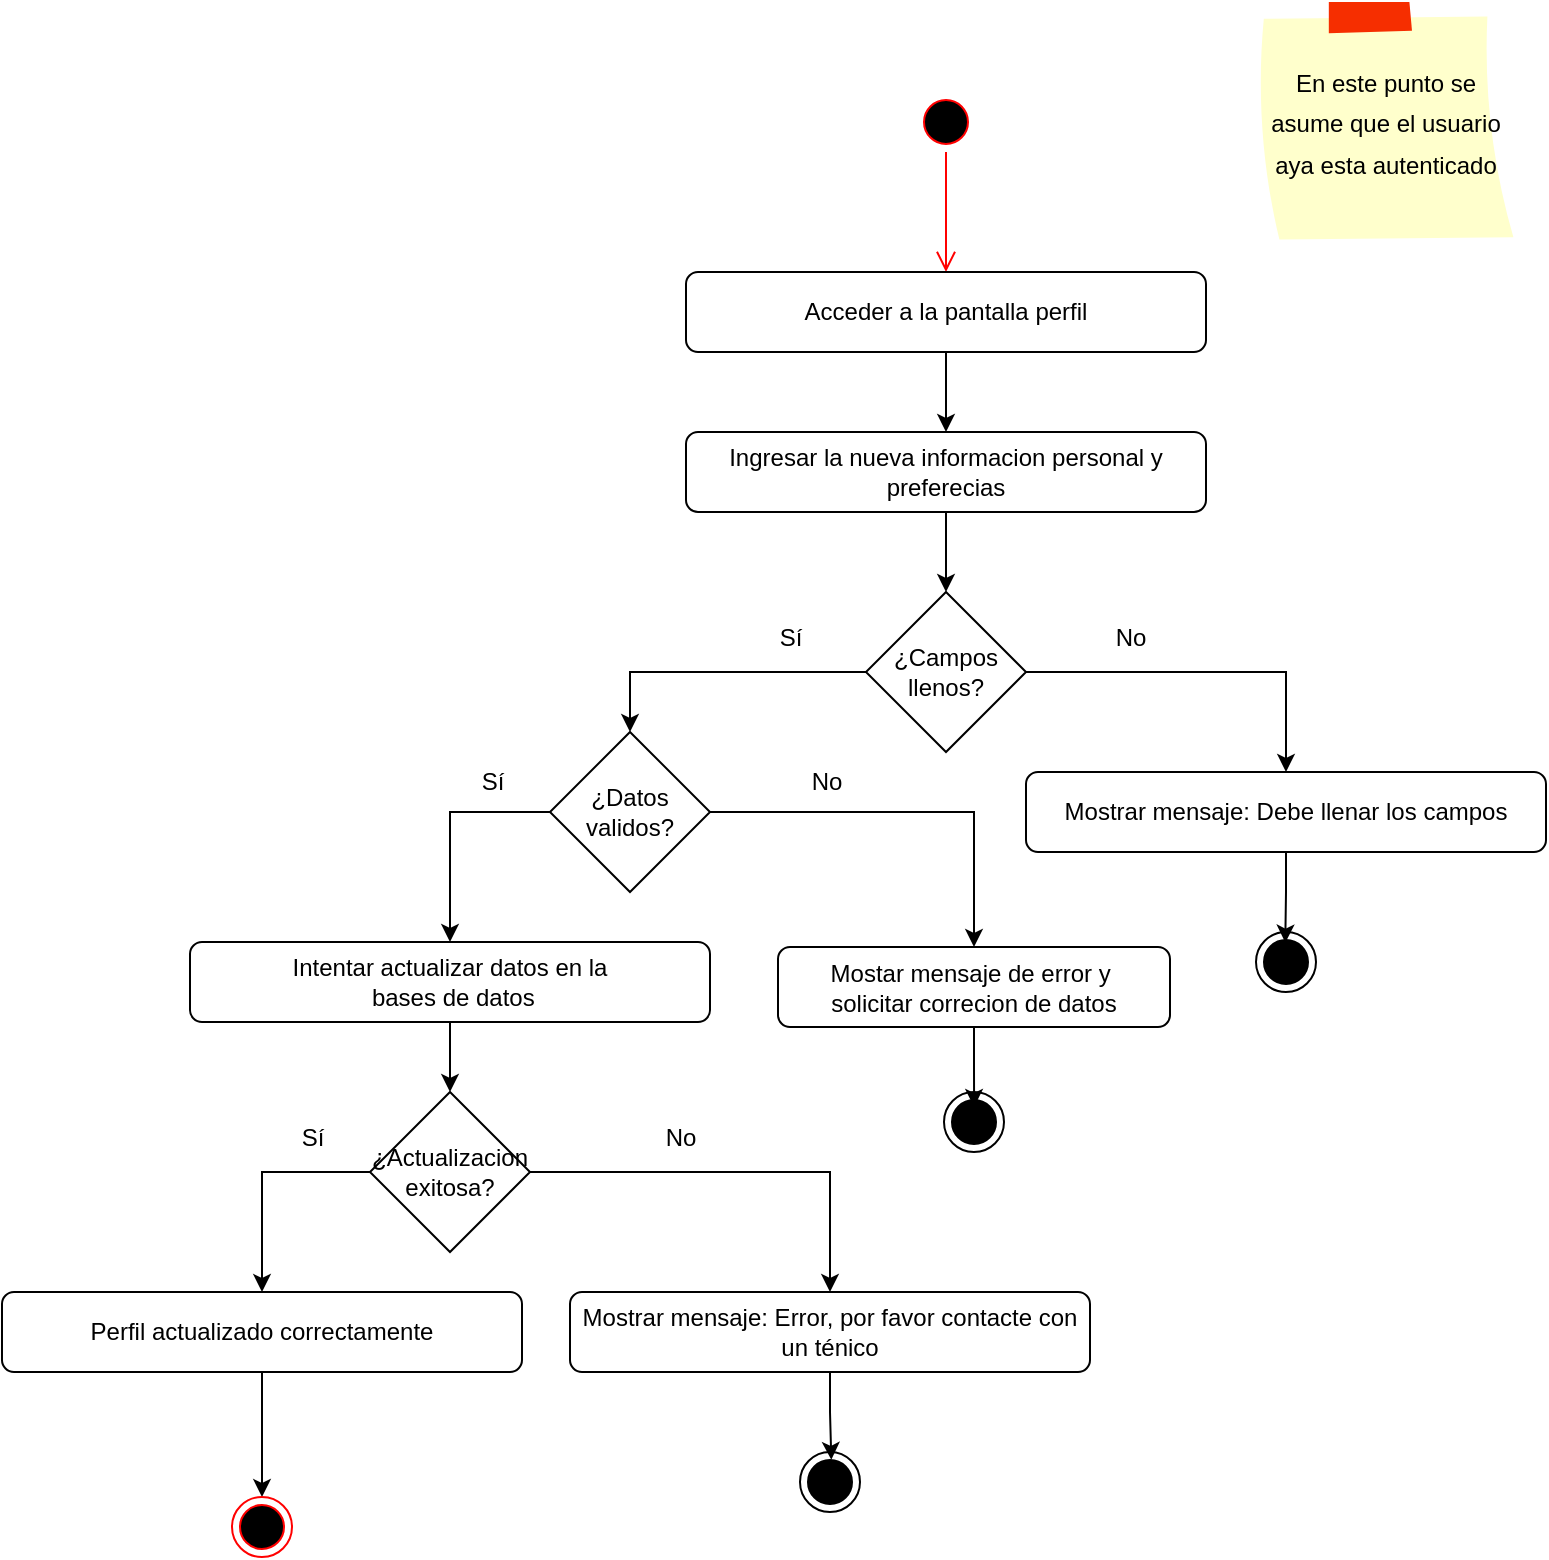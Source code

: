 <mxfile version="24.6.4" type="device">
  <diagram name="Página-1" id="wRSPYc3sS6UhPS9PQ6ep">
    <mxGraphModel dx="1720" dy="3240" grid="1" gridSize="10" guides="1" tooltips="1" connect="1" arrows="1" fold="1" page="1" pageScale="1" pageWidth="827" pageHeight="1169" math="0" shadow="0">
      <root>
        <mxCell id="0" />
        <mxCell id="1" parent="0" />
        <mxCell id="RPAELqm5H5t4BDHieNIw-1" value="" style="ellipse;html=1;shape=endState;fillColor=#000000;strokeColor=default;" vertex="1" parent="1">
          <mxGeometry x="647" y="540" width="30" height="30" as="geometry" />
        </mxCell>
        <mxCell id="RPAELqm5H5t4BDHieNIw-2" value="" style="shape=mxgraph.sysml.x;" vertex="1" parent="1">
          <mxGeometry x="655.75" y="547.5" width="12.5" height="15" as="geometry" />
        </mxCell>
        <mxCell id="RPAELqm5H5t4BDHieNIw-3" value="" style="ellipse;html=1;shape=startState;fillColor=#000000;strokeColor=#ff0000;" vertex="1" parent="1">
          <mxGeometry x="477" y="120" width="30" height="30" as="geometry" />
        </mxCell>
        <mxCell id="RPAELqm5H5t4BDHieNIw-4" value="" style="edgeStyle=orthogonalEdgeStyle;html=1;verticalAlign=bottom;endArrow=open;endSize=8;strokeColor=#ff0000;rounded=0;" edge="1" source="RPAELqm5H5t4BDHieNIw-3" parent="1">
          <mxGeometry relative="1" as="geometry">
            <mxPoint x="492" y="210" as="targetPoint" />
          </mxGeometry>
        </mxCell>
        <mxCell id="RPAELqm5H5t4BDHieNIw-7" style="edgeStyle=orthogonalEdgeStyle;rounded=0;orthogonalLoop=1;jettySize=auto;html=1;" edge="1" parent="1" source="RPAELqm5H5t4BDHieNIw-5" target="RPAELqm5H5t4BDHieNIw-6">
          <mxGeometry relative="1" as="geometry" />
        </mxCell>
        <mxCell id="RPAELqm5H5t4BDHieNIw-5" value="Acceder a la pantalla perfil" style="rounded=1;whiteSpace=wrap;html=1;" vertex="1" parent="1">
          <mxGeometry x="362" y="210" width="260" height="40" as="geometry" />
        </mxCell>
        <mxCell id="RPAELqm5H5t4BDHieNIw-15" style="edgeStyle=orthogonalEdgeStyle;rounded=0;orthogonalLoop=1;jettySize=auto;html=1;" edge="1" parent="1" source="RPAELqm5H5t4BDHieNIw-6" target="RPAELqm5H5t4BDHieNIw-8">
          <mxGeometry relative="1" as="geometry" />
        </mxCell>
        <mxCell id="RPAELqm5H5t4BDHieNIw-6" value="Ingresar la nueva informacion personal y preferecias" style="rounded=1;whiteSpace=wrap;html=1;" vertex="1" parent="1">
          <mxGeometry x="362" y="290" width="260" height="40" as="geometry" />
        </mxCell>
        <mxCell id="RPAELqm5H5t4BDHieNIw-11" style="edgeStyle=orthogonalEdgeStyle;rounded=0;orthogonalLoop=1;jettySize=auto;html=1;entryX=0.5;entryY=0;entryDx=0;entryDy=0;exitX=1;exitY=0.5;exitDx=0;exitDy=0;" edge="1" parent="1" source="RPAELqm5H5t4BDHieNIw-8" target="RPAELqm5H5t4BDHieNIw-9">
          <mxGeometry relative="1" as="geometry" />
        </mxCell>
        <mxCell id="RPAELqm5H5t4BDHieNIw-12" style="edgeStyle=orthogonalEdgeStyle;rounded=0;orthogonalLoop=1;jettySize=auto;html=1;entryX=0.5;entryY=0;entryDx=0;entryDy=0;" edge="1" parent="1" source="RPAELqm5H5t4BDHieNIw-8" target="RPAELqm5H5t4BDHieNIw-10">
          <mxGeometry relative="1" as="geometry" />
        </mxCell>
        <mxCell id="RPAELqm5H5t4BDHieNIw-8" value="¿Campos llenos?" style="rhombus;whiteSpace=wrap;html=1;" vertex="1" parent="1">
          <mxGeometry x="452" y="370" width="80" height="80" as="geometry" />
        </mxCell>
        <mxCell id="RPAELqm5H5t4BDHieNIw-9" value="Mostrar mensaje: Debe llenar los campos" style="rounded=1;whiteSpace=wrap;html=1;" vertex="1" parent="1">
          <mxGeometry x="532" y="460" width="260" height="40" as="geometry" />
        </mxCell>
        <mxCell id="RPAELqm5H5t4BDHieNIw-17" style="edgeStyle=orthogonalEdgeStyle;rounded=0;orthogonalLoop=1;jettySize=auto;html=1;entryX=0.5;entryY=0;entryDx=0;entryDy=0;exitX=1;exitY=0.5;exitDx=0;exitDy=0;" edge="1" parent="1" source="RPAELqm5H5t4BDHieNIw-10" target="RPAELqm5H5t4BDHieNIw-16">
          <mxGeometry relative="1" as="geometry" />
        </mxCell>
        <mxCell id="RPAELqm5H5t4BDHieNIw-21" style="edgeStyle=orthogonalEdgeStyle;rounded=0;orthogonalLoop=1;jettySize=auto;html=1;entryX=0.5;entryY=0;entryDx=0;entryDy=0;exitX=0;exitY=0.5;exitDx=0;exitDy=0;" edge="1" parent="1" source="RPAELqm5H5t4BDHieNIw-10" target="RPAELqm5H5t4BDHieNIw-20">
          <mxGeometry relative="1" as="geometry" />
        </mxCell>
        <mxCell id="RPAELqm5H5t4BDHieNIw-10" value="¿Datos validos?" style="rhombus;whiteSpace=wrap;html=1;" vertex="1" parent="1">
          <mxGeometry x="294" y="440" width="80" height="80" as="geometry" />
        </mxCell>
        <mxCell id="RPAELqm5H5t4BDHieNIw-13" value="No" style="text;html=1;align=center;verticalAlign=middle;resizable=0;points=[];autosize=1;strokeColor=none;fillColor=none;" vertex="1" parent="1">
          <mxGeometry x="564" y="378" width="40" height="30" as="geometry" />
        </mxCell>
        <mxCell id="RPAELqm5H5t4BDHieNIw-14" value="Sí" style="text;html=1;align=center;verticalAlign=middle;resizable=0;points=[];autosize=1;strokeColor=none;fillColor=none;" vertex="1" parent="1">
          <mxGeometry x="399" y="378" width="30" height="30" as="geometry" />
        </mxCell>
        <mxCell id="RPAELqm5H5t4BDHieNIw-35" value="" style="edgeStyle=orthogonalEdgeStyle;rounded=0;orthogonalLoop=1;jettySize=auto;html=1;" edge="1" parent="1" source="RPAELqm5H5t4BDHieNIw-16" target="RPAELqm5H5t4BDHieNIw-31">
          <mxGeometry relative="1" as="geometry" />
        </mxCell>
        <mxCell id="RPAELqm5H5t4BDHieNIw-16" value="Mostar mensaje de error y&amp;nbsp;&lt;div&gt;solicitar correcion de datos&lt;/div&gt;" style="rounded=1;whiteSpace=wrap;html=1;" vertex="1" parent="1">
          <mxGeometry x="408" y="547.5" width="196" height="40" as="geometry" />
        </mxCell>
        <mxCell id="RPAELqm5H5t4BDHieNIw-18" value="No" style="text;html=1;align=center;verticalAlign=middle;resizable=0;points=[];autosize=1;strokeColor=none;fillColor=none;" vertex="1" parent="1">
          <mxGeometry x="412" y="450" width="40" height="30" as="geometry" />
        </mxCell>
        <mxCell id="RPAELqm5H5t4BDHieNIw-19" value="&lt;font color=&quot;#000000&quot; style=&quot;font-size: 12px;&quot;&gt;En este punto se asume que el usuario aya esta autenticado&lt;/font&gt;" style="strokeWidth=1;shadow=0;dashed=0;align=center;html=1;shape=mxgraph.mockup.text.stickyNote2;fontColor=#666666;mainText=;fontSize=17;whiteSpace=wrap;fillColor=#ffffcc;strokeColor=#F62E00;" vertex="1" parent="1">
          <mxGeometry x="647" y="75" width="130" height="120" as="geometry" />
        </mxCell>
        <mxCell id="RPAELqm5H5t4BDHieNIw-25" style="edgeStyle=orthogonalEdgeStyle;rounded=0;orthogonalLoop=1;jettySize=auto;html=1;entryX=0.5;entryY=0;entryDx=0;entryDy=0;" edge="1" parent="1" source="RPAELqm5H5t4BDHieNIw-20" target="RPAELqm5H5t4BDHieNIw-23">
          <mxGeometry relative="1" as="geometry" />
        </mxCell>
        <mxCell id="RPAELqm5H5t4BDHieNIw-20" value="Intentar actualizar datos en la&lt;div&gt;&amp;nbsp;bases de datos&lt;/div&gt;" style="rounded=1;whiteSpace=wrap;html=1;" vertex="1" parent="1">
          <mxGeometry x="114" y="545" width="260" height="40" as="geometry" />
        </mxCell>
        <mxCell id="RPAELqm5H5t4BDHieNIw-22" value="Sí" style="text;html=1;align=center;verticalAlign=middle;resizable=0;points=[];autosize=1;strokeColor=none;fillColor=none;" vertex="1" parent="1">
          <mxGeometry x="250" y="450" width="30" height="30" as="geometry" />
        </mxCell>
        <mxCell id="RPAELqm5H5t4BDHieNIw-38" style="edgeStyle=orthogonalEdgeStyle;rounded=0;orthogonalLoop=1;jettySize=auto;html=1;entryX=0.5;entryY=0;entryDx=0;entryDy=0;exitX=0;exitY=0.5;exitDx=0;exitDy=0;" edge="1" parent="1" source="RPAELqm5H5t4BDHieNIw-23" target="RPAELqm5H5t4BDHieNIw-27">
          <mxGeometry relative="1" as="geometry" />
        </mxCell>
        <mxCell id="RPAELqm5H5t4BDHieNIw-40" style="edgeStyle=orthogonalEdgeStyle;rounded=0;orthogonalLoop=1;jettySize=auto;html=1;" edge="1" parent="1" source="RPAELqm5H5t4BDHieNIw-23" target="RPAELqm5H5t4BDHieNIw-26">
          <mxGeometry relative="1" as="geometry" />
        </mxCell>
        <mxCell id="RPAELqm5H5t4BDHieNIw-23" value="¿Actualizacion exitosa?" style="rhombus;whiteSpace=wrap;html=1;" vertex="1" parent="1">
          <mxGeometry x="204" y="620" width="80" height="80" as="geometry" />
        </mxCell>
        <mxCell id="RPAELqm5H5t4BDHieNIw-26" value="Mostrar mensaje: Error, por favor contacte con un ténico" style="rounded=1;whiteSpace=wrap;html=1;" vertex="1" parent="1">
          <mxGeometry x="304" y="720" width="260" height="40" as="geometry" />
        </mxCell>
        <mxCell id="RPAELqm5H5t4BDHieNIw-37" style="edgeStyle=orthogonalEdgeStyle;rounded=0;orthogonalLoop=1;jettySize=auto;html=1;" edge="1" parent="1" source="RPAELqm5H5t4BDHieNIw-27" target="RPAELqm5H5t4BDHieNIw-36">
          <mxGeometry relative="1" as="geometry" />
        </mxCell>
        <mxCell id="RPAELqm5H5t4BDHieNIw-27" value="Perfil actualizado correctamente" style="rounded=1;whiteSpace=wrap;html=1;" vertex="1" parent="1">
          <mxGeometry x="20" y="720" width="260" height="40" as="geometry" />
        </mxCell>
        <mxCell id="RPAELqm5H5t4BDHieNIw-29" style="edgeStyle=orthogonalEdgeStyle;rounded=0;orthogonalLoop=1;jettySize=auto;html=1;entryX=0.488;entryY=0.178;entryDx=0;entryDy=0;entryPerimeter=0;" edge="1" parent="1" source="RPAELqm5H5t4BDHieNIw-9" target="RPAELqm5H5t4BDHieNIw-1">
          <mxGeometry relative="1" as="geometry" />
        </mxCell>
        <mxCell id="RPAELqm5H5t4BDHieNIw-30" value="" style="ellipse;html=1;shape=endState;fillColor=#000000;strokeColor=default;" vertex="1" parent="1">
          <mxGeometry x="491" y="620" width="30" height="30" as="geometry" />
        </mxCell>
        <mxCell id="RPAELqm5H5t4BDHieNIw-31" value="" style="shape=mxgraph.sysml.x;" vertex="1" parent="1">
          <mxGeometry x="499.75" y="627.5" width="12.5" height="15" as="geometry" />
        </mxCell>
        <mxCell id="RPAELqm5H5t4BDHieNIw-32" value="" style="ellipse;html=1;shape=endState;fillColor=#000000;strokeColor=default;" vertex="1" parent="1">
          <mxGeometry x="419" y="800" width="30" height="30" as="geometry" />
        </mxCell>
        <mxCell id="RPAELqm5H5t4BDHieNIw-33" value="" style="shape=mxgraph.sysml.x;" vertex="1" parent="1">
          <mxGeometry x="427.75" y="807.5" width="12.5" height="15" as="geometry" />
        </mxCell>
        <mxCell id="RPAELqm5H5t4BDHieNIw-34" style="edgeStyle=orthogonalEdgeStyle;rounded=0;orthogonalLoop=1;jettySize=auto;html=1;entryX=0.522;entryY=0.131;entryDx=0;entryDy=0;entryPerimeter=0;" edge="1" parent="1" source="RPAELqm5H5t4BDHieNIw-26" target="RPAELqm5H5t4BDHieNIw-32">
          <mxGeometry relative="1" as="geometry" />
        </mxCell>
        <mxCell id="RPAELqm5H5t4BDHieNIw-36" value="" style="ellipse;html=1;shape=endState;fillColor=#000000;strokeColor=#ff0000;" vertex="1" parent="1">
          <mxGeometry x="135" y="822.5" width="30" height="30" as="geometry" />
        </mxCell>
        <mxCell id="RPAELqm5H5t4BDHieNIw-39" value="Sí" style="text;html=1;align=center;verticalAlign=middle;resizable=0;points=[];autosize=1;strokeColor=none;fillColor=none;" vertex="1" parent="1">
          <mxGeometry x="160" y="627.5" width="30" height="30" as="geometry" />
        </mxCell>
        <mxCell id="RPAELqm5H5t4BDHieNIw-41" value="No" style="text;html=1;align=center;verticalAlign=middle;resizable=0;points=[];autosize=1;strokeColor=none;fillColor=none;" vertex="1" parent="1">
          <mxGeometry x="339" y="627.5" width="40" height="30" as="geometry" />
        </mxCell>
      </root>
    </mxGraphModel>
  </diagram>
</mxfile>
